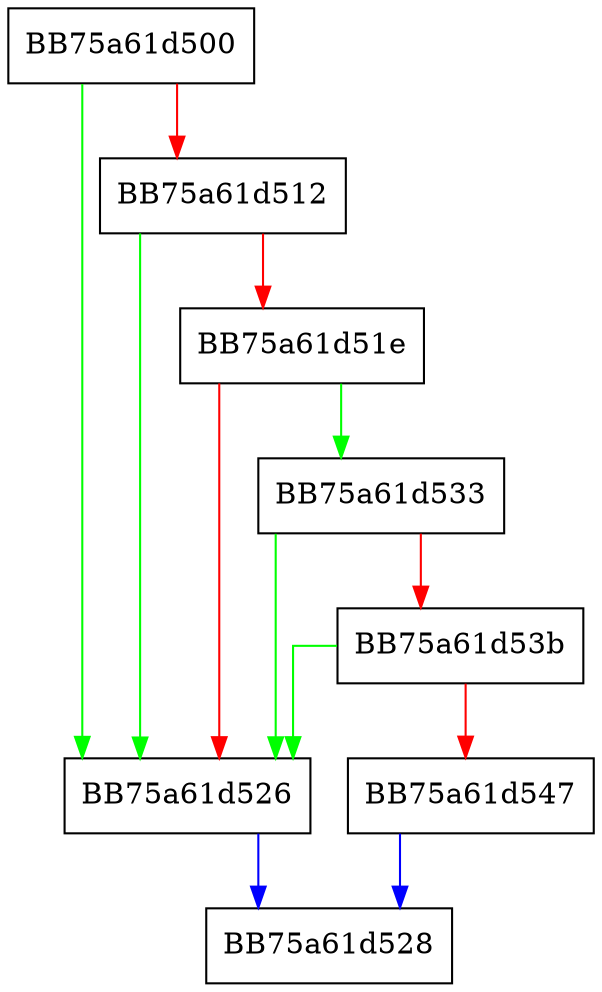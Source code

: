 digraph IsMine {
  node [shape="box"];
  graph [splines=ortho];
  BB75a61d500 -> BB75a61d526 [color="green"];
  BB75a61d500 -> BB75a61d512 [color="red"];
  BB75a61d512 -> BB75a61d526 [color="green"];
  BB75a61d512 -> BB75a61d51e [color="red"];
  BB75a61d51e -> BB75a61d533 [color="green"];
  BB75a61d51e -> BB75a61d526 [color="red"];
  BB75a61d526 -> BB75a61d528 [color="blue"];
  BB75a61d533 -> BB75a61d526 [color="green"];
  BB75a61d533 -> BB75a61d53b [color="red"];
  BB75a61d53b -> BB75a61d526 [color="green"];
  BB75a61d53b -> BB75a61d547 [color="red"];
  BB75a61d547 -> BB75a61d528 [color="blue"];
}